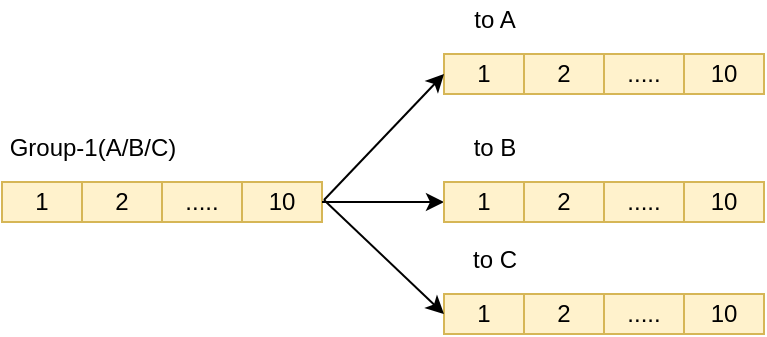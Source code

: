 <mxfile version="12.4.8" type="github">
  <diagram id="KFPWuCin9HiiDJ0GUUOY" name="Page-1">
    <mxGraphModel dx="773" dy="427" grid="1" gridSize="10" guides="1" tooltips="1" connect="1" arrows="1" fold="1" page="1" pageScale="1" pageWidth="827" pageHeight="1169" math="0" shadow="0">
      <root>
        <mxCell id="0"/>
        <mxCell id="1" parent="0"/>
        <mxCell id="gE9azoA6skdPwoxY1DG7-1" value="1" style="rounded=0;whiteSpace=wrap;html=1;fillColor=#fff2cc;strokeColor=#d6b656;" parent="1" vertex="1">
          <mxGeometry x="59" y="161" width="40" height="20" as="geometry"/>
        </mxCell>
        <mxCell id="gE9azoA6skdPwoxY1DG7-3" value="2" style="rounded=0;whiteSpace=wrap;html=1;fillColor=#fff2cc;strokeColor=#d6b656;" parent="1" vertex="1">
          <mxGeometry x="99" y="161" width="40" height="20" as="geometry"/>
        </mxCell>
        <mxCell id="gE9azoA6skdPwoxY1DG7-4" value="....." style="rounded=0;whiteSpace=wrap;html=1;fillColor=#fff2cc;strokeColor=#d6b656;" parent="1" vertex="1">
          <mxGeometry x="139" y="161" width="40" height="20" as="geometry"/>
        </mxCell>
        <mxCell id="gE9azoA6skdPwoxY1DG7-5" value="10" style="rounded=0;whiteSpace=wrap;html=1;fillColor=#fff2cc;strokeColor=#d6b656;" parent="1" vertex="1">
          <mxGeometry x="179" y="161" width="40" height="20" as="geometry"/>
        </mxCell>
        <mxCell id="gE9azoA6skdPwoxY1DG7-14" value="Group-1(A/B/C)" style="text;html=1;strokeColor=none;fillColor=none;align=center;verticalAlign=middle;whiteSpace=wrap;rounded=0;" parent="1" vertex="1">
          <mxGeometry x="59" y="134" width="91" height="20" as="geometry"/>
        </mxCell>
        <mxCell id="fr3NvGy1mizli_2LA55X-1" value="" style="endArrow=classic;html=1;exitX=1;exitY=0.5;exitDx=0;exitDy=0;entryX=0;entryY=0.5;entryDx=0;entryDy=0;" parent="1" source="gE9azoA6skdPwoxY1DG7-5" target="Z-9ciATT1iBqPtGaTnoY-5" edge="1">
          <mxGeometry width="50" height="50" relative="1" as="geometry">
            <mxPoint x="60" y="357" as="sourcePoint"/>
            <mxPoint x="250" y="171" as="targetPoint"/>
          </mxGeometry>
        </mxCell>
        <mxCell id="Z-9ciATT1iBqPtGaTnoY-1" value="1" style="rounded=0;whiteSpace=wrap;html=1;fillColor=#fff2cc;strokeColor=#d6b656;" parent="1" vertex="1">
          <mxGeometry x="280" y="97" width="40" height="20" as="geometry"/>
        </mxCell>
        <mxCell id="Z-9ciATT1iBqPtGaTnoY-2" value="2" style="rounded=0;whiteSpace=wrap;html=1;fillColor=#fff2cc;strokeColor=#d6b656;" parent="1" vertex="1">
          <mxGeometry x="320" y="97" width="40" height="20" as="geometry"/>
        </mxCell>
        <mxCell id="Z-9ciATT1iBqPtGaTnoY-3" value="....." style="rounded=0;whiteSpace=wrap;html=1;fillColor=#fff2cc;strokeColor=#d6b656;" parent="1" vertex="1">
          <mxGeometry x="360" y="97" width="40" height="20" as="geometry"/>
        </mxCell>
        <mxCell id="Z-9ciATT1iBqPtGaTnoY-4" value="to A" style="text;html=1;strokeColor=none;fillColor=none;align=center;verticalAlign=middle;whiteSpace=wrap;rounded=0;" parent="1" vertex="1">
          <mxGeometry x="280" y="70" width="51" height="20" as="geometry"/>
        </mxCell>
        <mxCell id="Z-9ciATT1iBqPtGaTnoY-5" value="1" style="rounded=0;whiteSpace=wrap;html=1;fillColor=#fff2cc;strokeColor=#d6b656;" parent="1" vertex="1">
          <mxGeometry x="280" y="161" width="40" height="20" as="geometry"/>
        </mxCell>
        <mxCell id="Z-9ciATT1iBqPtGaTnoY-6" value="2" style="rounded=0;whiteSpace=wrap;html=1;fillColor=#fff2cc;strokeColor=#d6b656;" parent="1" vertex="1">
          <mxGeometry x="320" y="161" width="40" height="20" as="geometry"/>
        </mxCell>
        <mxCell id="Z-9ciATT1iBqPtGaTnoY-7" value="....." style="rounded=0;whiteSpace=wrap;html=1;fillColor=#fff2cc;strokeColor=#d6b656;" parent="1" vertex="1">
          <mxGeometry x="360" y="161" width="40" height="20" as="geometry"/>
        </mxCell>
        <mxCell id="Z-9ciATT1iBqPtGaTnoY-8" value="to B" style="text;html=1;strokeColor=none;fillColor=none;align=center;verticalAlign=middle;whiteSpace=wrap;rounded=0;" parent="1" vertex="1">
          <mxGeometry x="280" y="134" width="51" height="20" as="geometry"/>
        </mxCell>
        <mxCell id="Z-9ciATT1iBqPtGaTnoY-9" value="1" style="rounded=0;whiteSpace=wrap;html=1;fillColor=#fff2cc;strokeColor=#d6b656;" parent="1" vertex="1">
          <mxGeometry x="280" y="217" width="40" height="20" as="geometry"/>
        </mxCell>
        <mxCell id="Z-9ciATT1iBqPtGaTnoY-10" value="2" style="rounded=0;whiteSpace=wrap;html=1;fillColor=#fff2cc;strokeColor=#d6b656;" parent="1" vertex="1">
          <mxGeometry x="320" y="217" width="40" height="20" as="geometry"/>
        </mxCell>
        <mxCell id="Z-9ciATT1iBqPtGaTnoY-11" value="....." style="rounded=0;whiteSpace=wrap;html=1;fillColor=#fff2cc;strokeColor=#d6b656;" parent="1" vertex="1">
          <mxGeometry x="360" y="217" width="40" height="20" as="geometry"/>
        </mxCell>
        <mxCell id="Z-9ciATT1iBqPtGaTnoY-12" value="to C" style="text;html=1;strokeColor=none;fillColor=none;align=center;verticalAlign=middle;whiteSpace=wrap;rounded=0;" parent="1" vertex="1">
          <mxGeometry x="280" y="190" width="51" height="20" as="geometry"/>
        </mxCell>
        <mxCell id="Z-9ciATT1iBqPtGaTnoY-13" value="" style="endArrow=classic;html=1;entryX=0;entryY=0.5;entryDx=0;entryDy=0;" parent="1" target="Z-9ciATT1iBqPtGaTnoY-1" edge="1">
          <mxGeometry width="50" height="50" relative="1" as="geometry">
            <mxPoint x="220" y="170" as="sourcePoint"/>
            <mxPoint x="110" y="260" as="targetPoint"/>
          </mxGeometry>
        </mxCell>
        <mxCell id="Z-9ciATT1iBqPtGaTnoY-14" value="" style="endArrow=classic;html=1;entryX=0;entryY=0.5;entryDx=0;entryDy=0;" parent="1" target="Z-9ciATT1iBqPtGaTnoY-9" edge="1">
          <mxGeometry width="50" height="50" relative="1" as="geometry">
            <mxPoint x="220" y="170" as="sourcePoint"/>
            <mxPoint x="290" y="117" as="targetPoint"/>
          </mxGeometry>
        </mxCell>
        <mxCell id="101Bcb9vVjIYMDVd_feA-1" value="10" style="rounded=0;whiteSpace=wrap;html=1;fillColor=#fff2cc;strokeColor=#d6b656;" vertex="1" parent="1">
          <mxGeometry x="400" y="97" width="40" height="20" as="geometry"/>
        </mxCell>
        <mxCell id="101Bcb9vVjIYMDVd_feA-2" value="10" style="rounded=0;whiteSpace=wrap;html=1;fillColor=#fff2cc;strokeColor=#d6b656;" vertex="1" parent="1">
          <mxGeometry x="400" y="161" width="40" height="20" as="geometry"/>
        </mxCell>
        <mxCell id="101Bcb9vVjIYMDVd_feA-3" value="10" style="rounded=0;whiteSpace=wrap;html=1;fillColor=#fff2cc;strokeColor=#d6b656;" vertex="1" parent="1">
          <mxGeometry x="400" y="217" width="40" height="20" as="geometry"/>
        </mxCell>
      </root>
    </mxGraphModel>
  </diagram>
</mxfile>
